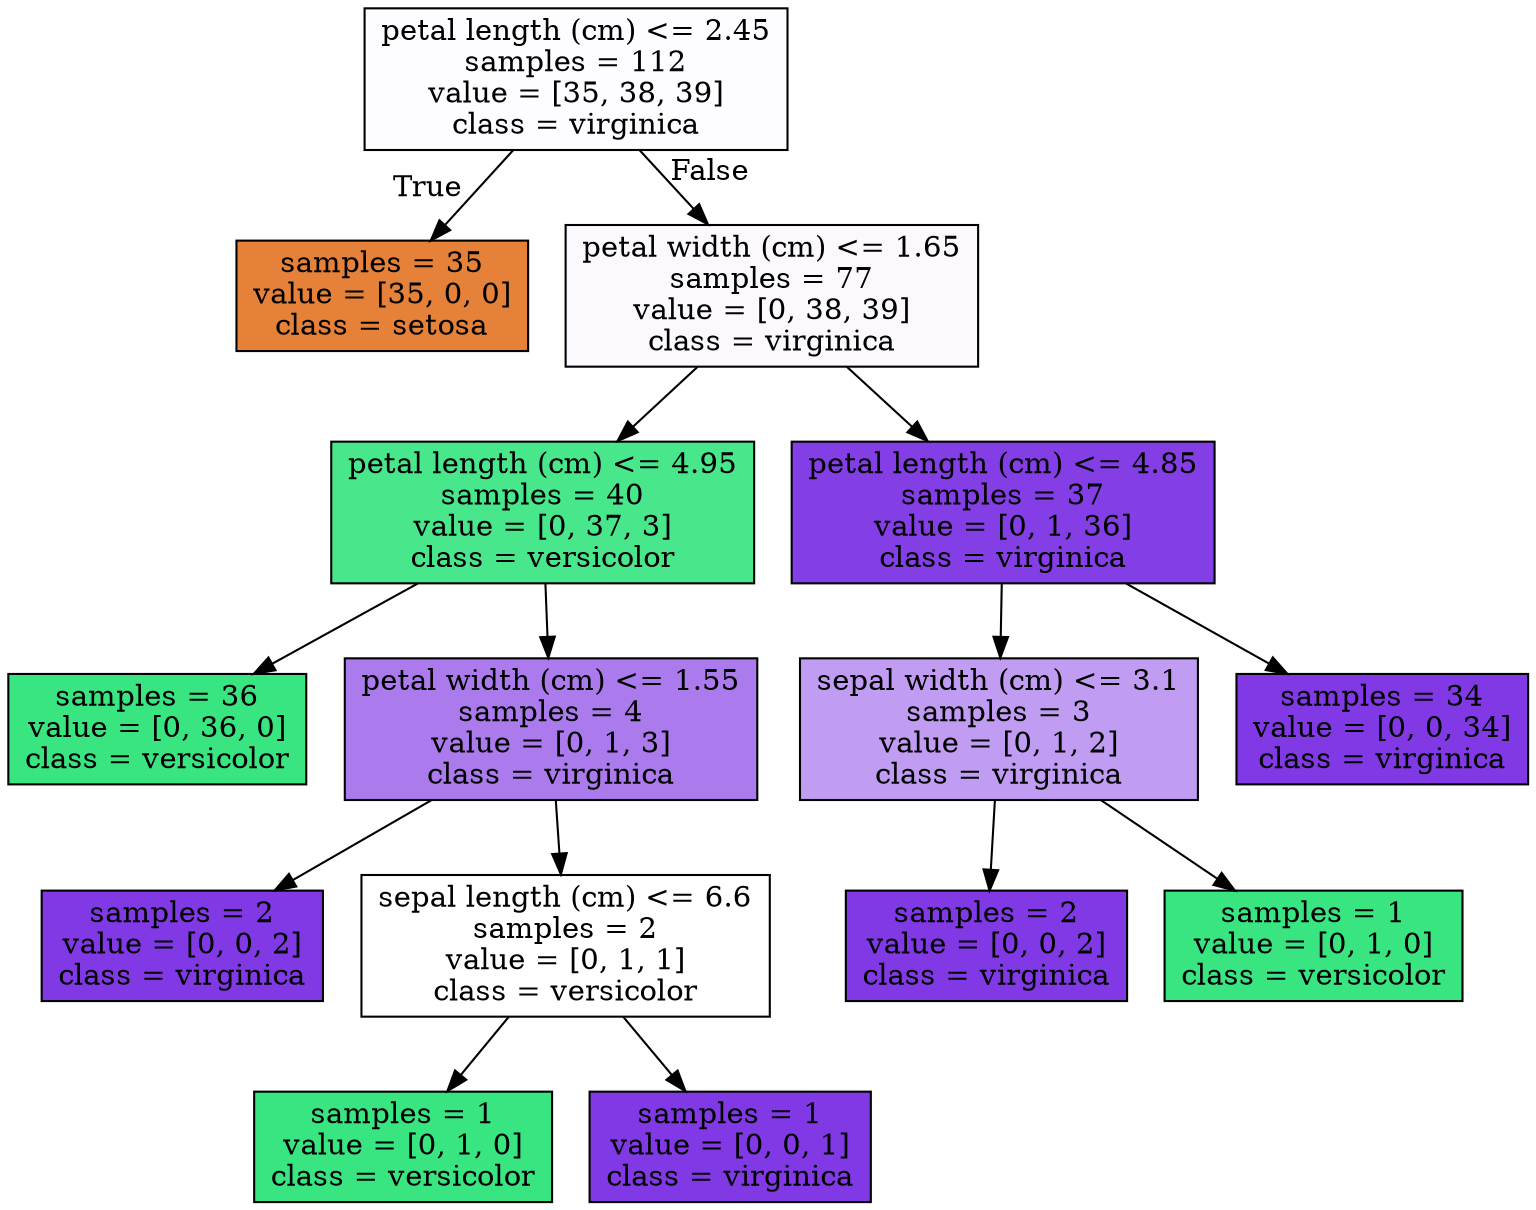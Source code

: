 digraph Tree {
node [shape=box, style="filled", color="black"] ;
0 [label="petal length (cm) <= 2.45\nsamples = 112\nvalue = [35, 38, 39]\nclass = virginica", fillcolor="#8139e503"] ;
1 [label="samples = 35\nvalue = [35, 0, 0]\nclass = setosa", fillcolor="#e58139ff"] ;
0 -> 1 [labeldistance=2.5, labelangle=45, headlabel="True"] ;
2 [label="petal width (cm) <= 1.65\nsamples = 77\nvalue = [0, 38, 39]\nclass = virginica", fillcolor="#8139e507"] ;
0 -> 2 [labeldistance=2.5, labelangle=-45, headlabel="False"] ;
3 [label="petal length (cm) <= 4.95\nsamples = 40\nvalue = [0, 37, 3]\nclass = versicolor", fillcolor="#39e581ea"] ;
2 -> 3 ;
4 [label="samples = 36\nvalue = [0, 36, 0]\nclass = versicolor", fillcolor="#39e581ff"] ;
3 -> 4 ;
5 [label="petal width (cm) <= 1.55\nsamples = 4\nvalue = [0, 1, 3]\nclass = virginica", fillcolor="#8139e5aa"] ;
3 -> 5 ;
6 [label="samples = 2\nvalue = [0, 0, 2]\nclass = virginica", fillcolor="#8139e5ff"] ;
5 -> 6 ;
7 [label="sepal length (cm) <= 6.6\nsamples = 2\nvalue = [0, 1, 1]\nclass = versicolor", fillcolor="#39e58100"] ;
5 -> 7 ;
8 [label="samples = 1\nvalue = [0, 1, 0]\nclass = versicolor", fillcolor="#39e581ff"] ;
7 -> 8 ;
9 [label="samples = 1\nvalue = [0, 0, 1]\nclass = virginica", fillcolor="#8139e5ff"] ;
7 -> 9 ;
10 [label="petal length (cm) <= 4.85\nsamples = 37\nvalue = [0, 1, 36]\nclass = virginica", fillcolor="#8139e5f8"] ;
2 -> 10 ;
11 [label="sepal width (cm) <= 3.1\nsamples = 3\nvalue = [0, 1, 2]\nclass = virginica", fillcolor="#8139e57f"] ;
10 -> 11 ;
12 [label="samples = 2\nvalue = [0, 0, 2]\nclass = virginica", fillcolor="#8139e5ff"] ;
11 -> 12 ;
13 [label="samples = 1\nvalue = [0, 1, 0]\nclass = versicolor", fillcolor="#39e581ff"] ;
11 -> 13 ;
14 [label="samples = 34\nvalue = [0, 0, 34]\nclass = virginica", fillcolor="#8139e5ff"] ;
10 -> 14 ;
}